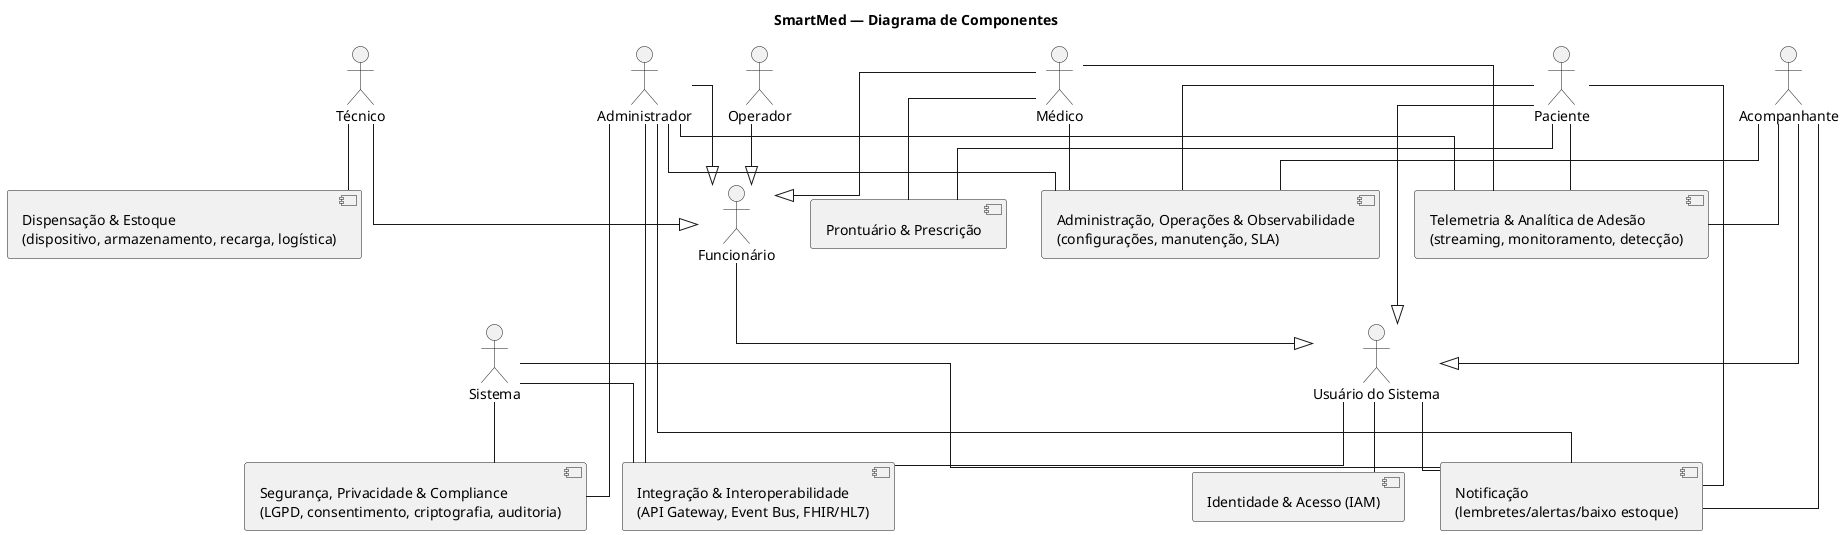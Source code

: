 @startuml componentes-smartmed
title SmartMed — Diagrama de Componentes
top to bottom direction
skinparam linetype ortho

' ==== Atores ====
actor "Usuário do Sistema" as UsuarioDoSistema
actor "Funcionário" as Funcionario
actor "Paciente" as Paciente
actor "Operador" as Operador
actor "Médico" as Medico
actor "Técnico" as Tecnico
actor "Acompanhante" as Acompanhante
actor "Administrador" as Administrador
actor "Sistema" as Sistema

' ==== Heranças entre atores (conforme casos de uso) ====
Funcionario --|> UsuarioDoSistema
Paciente --|> UsuarioDoSistema
Acompanhante --|> UsuarioDoSistema
Operador --|> Funcionario
Medico --|> Funcionario
Tecnico --|> Funcionario
Administrador --|> Funcionario

' ==== Componentes ====
component "Integração & Interoperabilidade\n(API Gateway, Event Bus, FHIR/HL7)" as C_Integr
component "Identidade & Acesso (IAM)" as C_IAM
component "Notificação\n(lembretes/alertas/baixo estoque)" as C_Notify
component "Telemetria & Analítica de Adesão\n(streaming, monitoramento, detecção)" as C_Telemetry
component "Dispensação & Estoque\n(dispositivo, armazenamento, recarga, logística)" as C_Dispens
component "Prontuário & Prescrição" as C_EHR
component "Segurança, Privacidade & Compliance\n(LGPD, consentimento, criptografia, auditoria)" as C_Security
component "Administração, Operações & Observabilidade\n(configurações, manutenção, SLA)" as C_AdminOps

' ==== Relações ator–componente (mesma semântica dos casos de uso) ====
' Notificações / Baixo estoque
Paciente -- C_Notify
UsuarioDoSistema -- C_Notify
Acompanhante -- C_Notify
Administrador -- C_Notify
Sistema -- C_Notify

' Status / Monitoramento / Irregularidades (telemetria)
Paciente -- C_Telemetry
Medico -- C_Telemetry
Acompanhante -- C_Telemetry
Administrador -- C_Telemetry

' Armazenamento/Recarga e Sensores (técnico)
Tecnico -- C_Dispens

' Histórico e Prescrição
Paciente -- C_EHR
Medico -- C_EHR

' Autenticação (IAM)
UsuarioDoSistema -- C_IAM

' Integrações
Administrador -- C_Integr
UsuarioDoSistema -- C_Integr
Sistema -- C_Integr

' LGPD / Segurança
Administrador -- C_Security
Sistema -- C_Security

' Configurações / Disponibilidade / Operações
Administrador -- C_AdminOps
Paciente -- C_AdminOps
Acompanhante -- C_AdminOps
Medico -- C_AdminOps

@enduml
